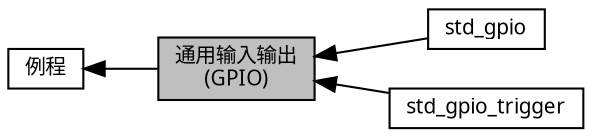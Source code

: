 digraph "通用输入输出(GPIO)"
{
  edge [fontname="黑体",fontsize="10",labelfontname="黑体",labelfontsize="10"];
  node [fontname="黑体",fontsize="10",shape=record];
  rankdir=LR;
  Node2 [label="std_gpio",height=0.2,width=0.4,color="black", fillcolor="white", style="filled",URL="$group__demo__if__std__gpio.html"];
  Node0 [label="通用输入输出\l(GPIO)",height=0.2,width=0.4,color="black", fillcolor="grey75", style="filled", fontcolor="black"];
  Node1 [label="例程",height=0.2,width=0.4,color="black", fillcolor="white", style="filled",URL="$group__mwv__service__demo__device.html",tooltip="提供外设使用例程，例如SPI、I2C，UART "];
  Node3 [label="std_gpio_trigger",height=0.2,width=0.4,color="black", fillcolor="white", style="filled",URL="$group__demo__if__std__gpio__trigger.html"];
  Node1->Node0 [shape=plaintext, dir="back", style="solid"];
  Node0->Node2 [shape=plaintext, dir="back", style="solid"];
  Node0->Node3 [shape=plaintext, dir="back", style="solid"];
}
